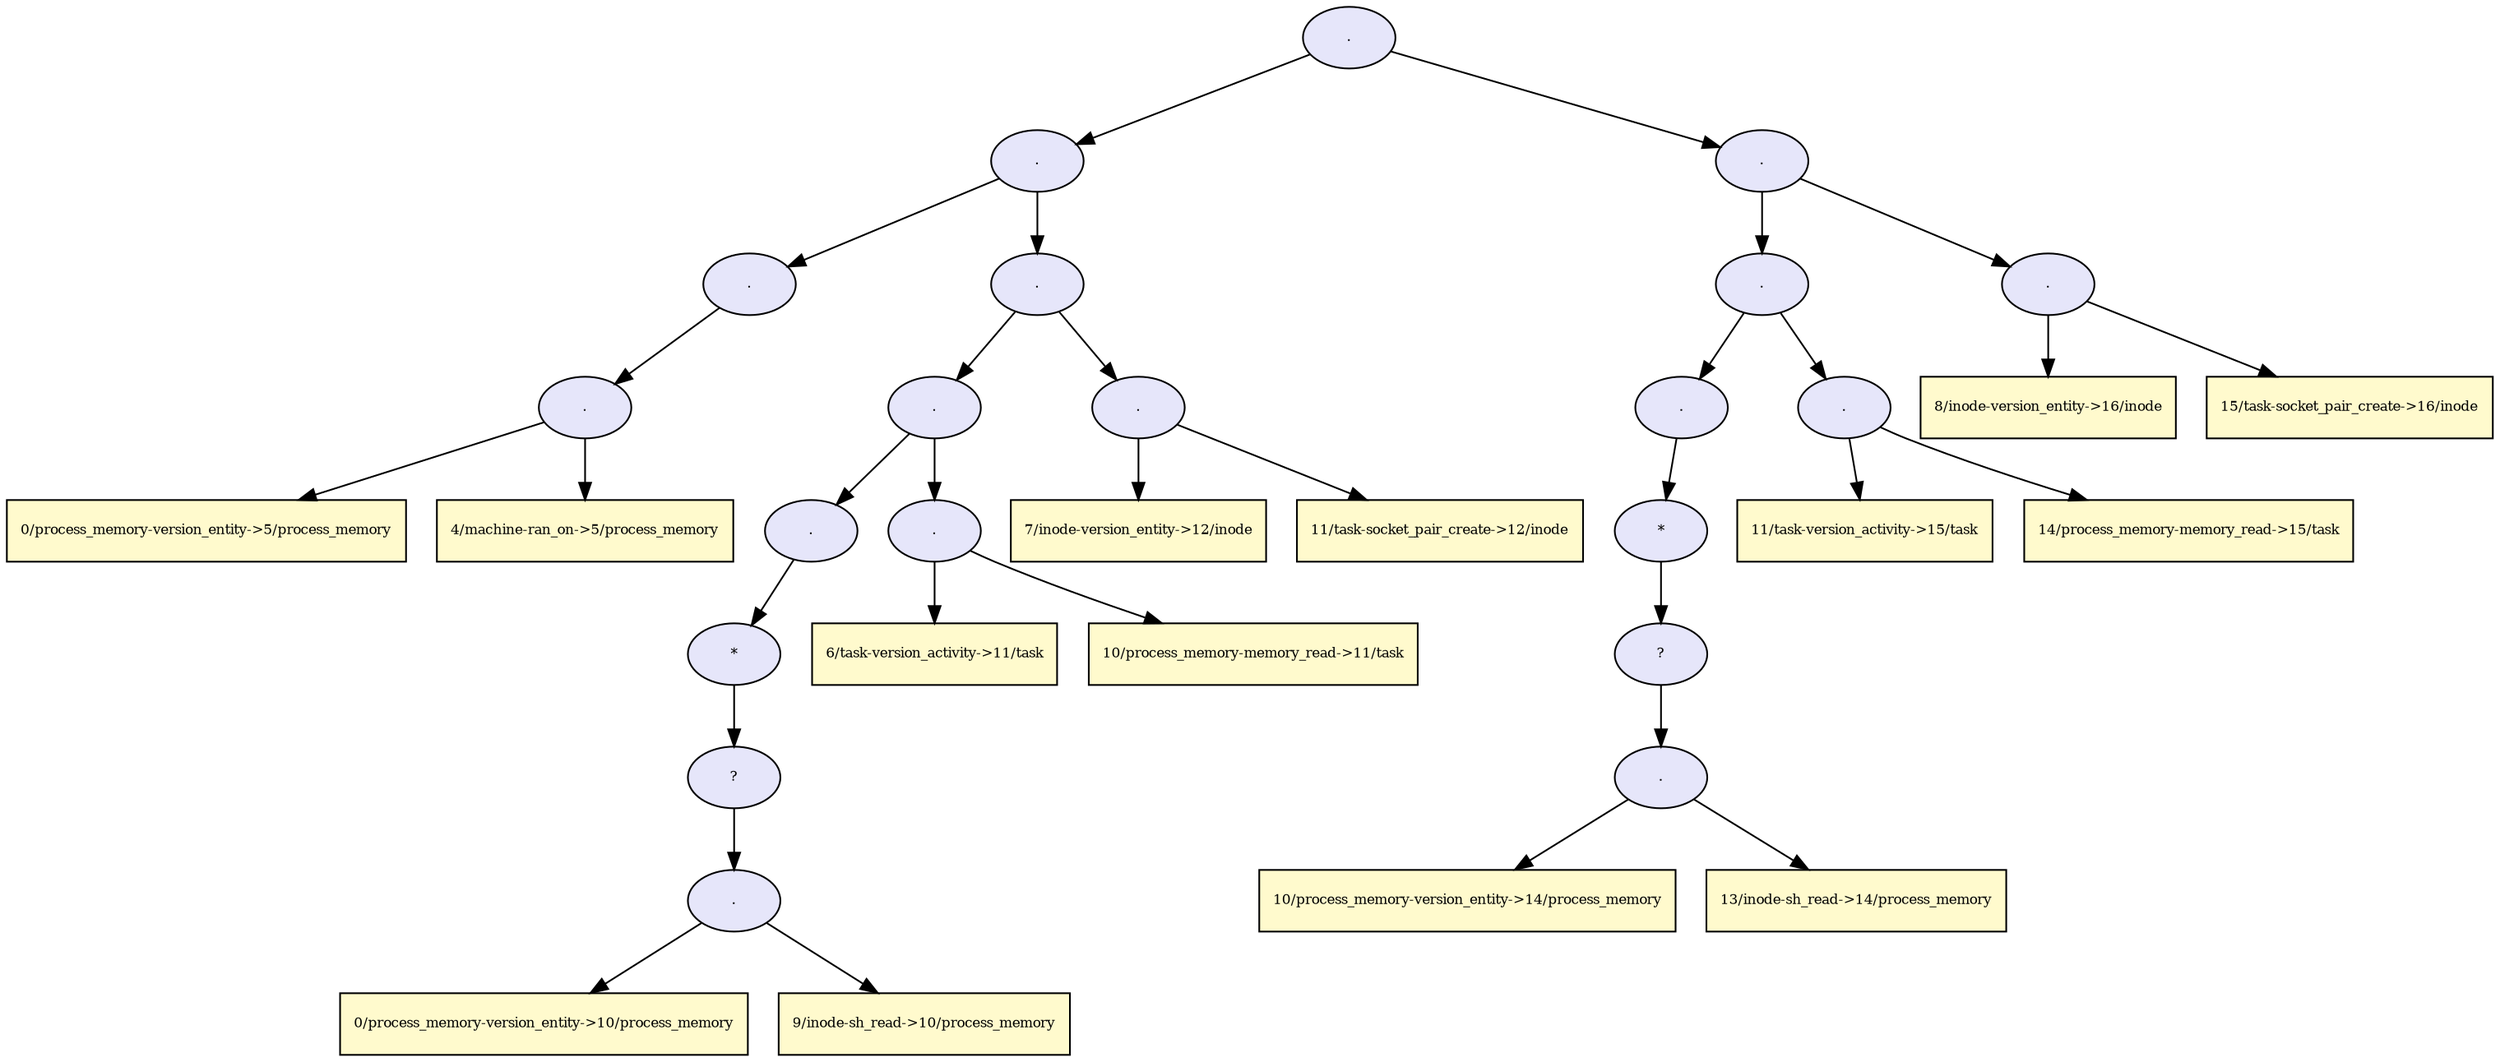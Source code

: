 digraph RGL__DirectedAdjacencyGraph {36[fontsize = 8,label = ".",shape = ellipse, fillcolor="#e6e6fa", style = filled]

36 -> 21[fontsize = 8, color="#000000"]

21[fontsize = 8,label = ".",shape = ellipse, fillcolor="#e6e6fa", style = filled]

21 -> 6[fontsize = 8, color="#000000"]

6[fontsize = 8,label = ".",shape = ellipse, fillcolor="#e6e6fa", style = filled]

6 -> 5[fontsize = 8, color="#000000"]

5[fontsize = 8,label = ".",shape = ellipse, fillcolor="#e6e6fa", style = filled]

5 -> 3[fontsize = 8, color="#000000"]

3[fontsize = 8,label = "0/process_memory-version_entity->5/process_memory",shape = rectangle, fillcolor="#fffacd", style = filled]

5 -> 4[fontsize = 8, color="#000000"]

4[fontsize = 8,label = "4/machine-ran_on->5/process_memory",shape = rectangle, fillcolor="#fffacd", style = filled]

21 -> 20[fontsize = 8, color="#000000"]

20[fontsize = 8,label = ".",shape = ellipse, fillcolor="#e6e6fa", style = filled]

20 -> 16[fontsize = 8, color="#000000"]

16[fontsize = 8,label = ".",shape = ellipse, fillcolor="#e6e6fa", style = filled]

16 -> 12[fontsize = 8, color="#000000"]

12[fontsize = 8,label = ".",shape = ellipse, fillcolor="#e6e6fa", style = filled]

12 -> 11[fontsize = 8, color="#000000"]

11[fontsize = 8,label = "*",shape = ellipse, fillcolor="#e6e6fa", style = filled]

11 -> 10[fontsize = 8, color="#000000"]

10[fontsize = 8,label = "?",shape = ellipse, fillcolor="#e6e6fa", style = filled]

10 -> 9[fontsize = 8, color="#000000"]

9[fontsize = 8,label = ".",shape = ellipse, fillcolor="#e6e6fa", style = filled]

9 -> 7[fontsize = 8, color="#000000"]

7[fontsize = 8,label = "0/process_memory-version_entity->10/process_memory",shape = rectangle, fillcolor="#fffacd", style = filled]

9 -> 8[fontsize = 8, color="#000000"]

8[fontsize = 8,label = "9/inode-sh_read->10/process_memory",shape = rectangle, fillcolor="#fffacd", style = filled]

16 -> 15[fontsize = 8, color="#000000"]

15[fontsize = 8,label = ".",shape = ellipse, fillcolor="#e6e6fa", style = filled]

15 -> 13[fontsize = 8, color="#000000"]

13[fontsize = 8,label = "6/task-version_activity->11/task",shape = rectangle, fillcolor="#fffacd", style = filled]

15 -> 14[fontsize = 8, color="#000000"]

14[fontsize = 8,label = "10/process_memory-memory_read->11/task",shape = rectangle, fillcolor="#fffacd", style = filled]

20 -> 19[fontsize = 8, color="#000000"]

19[fontsize = 8,label = ".",shape = ellipse, fillcolor="#e6e6fa", style = filled]

19 -> 17[fontsize = 8, color="#000000"]

17[fontsize = 8,label = "7/inode-version_entity->12/inode",shape = rectangle, fillcolor="#fffacd", style = filled]

19 -> 18[fontsize = 8, color="#000000"]

18[fontsize = 8,label = "11/task-socket_pair_create->12/inode",shape = rectangle, fillcolor="#fffacd", style = filled]

36 -> 35[fontsize = 8, color="#000000"]

35[fontsize = 8,label = ".",shape = ellipse, fillcolor="#e6e6fa", style = filled]

35 -> 31[fontsize = 8, color="#000000"]

31[fontsize = 8,label = ".",shape = ellipse, fillcolor="#e6e6fa", style = filled]

31 -> 27[fontsize = 8, color="#000000"]

27[fontsize = 8,label = ".",shape = ellipse, fillcolor="#e6e6fa", style = filled]

27 -> 26[fontsize = 8, color="#000000"]

26[fontsize = 8,label = "*",shape = ellipse, fillcolor="#e6e6fa", style = filled]

26 -> 25[fontsize = 8, color="#000000"]

25[fontsize = 8,label = "?",shape = ellipse, fillcolor="#e6e6fa", style = filled]

25 -> 24[fontsize = 8, color="#000000"]

24[fontsize = 8,label = ".",shape = ellipse, fillcolor="#e6e6fa", style = filled]

24 -> 22[fontsize = 8, color="#000000"]

22[fontsize = 8,label = "10/process_memory-version_entity->14/process_memory",shape = rectangle, fillcolor="#fffacd", style = filled]

24 -> 23[fontsize = 8, color="#000000"]

23[fontsize = 8,label = "13/inode-sh_read->14/process_memory",shape = rectangle, fillcolor="#fffacd", style = filled]

31 -> 30[fontsize = 8, color="#000000"]

30[fontsize = 8,label = ".",shape = ellipse, fillcolor="#e6e6fa", style = filled]

30 -> 28[fontsize = 8, color="#000000"]

28[fontsize = 8,label = "11/task-version_activity->15/task",shape = rectangle, fillcolor="#fffacd", style = filled]

30 -> 29[fontsize = 8, color="#000000"]

29[fontsize = 8,label = "14/process_memory-memory_read->15/task",shape = rectangle, fillcolor="#fffacd", style = filled]

35 -> 34[fontsize = 8, color="#000000"]

34[fontsize = 8,label = ".",shape = ellipse, fillcolor="#e6e6fa", style = filled]

34 -> 32[fontsize = 8, color="#000000"]

32[fontsize = 8,label = "8/inode-version_entity->16/inode",shape = rectangle, fillcolor="#fffacd", style = filled]

34 -> 33[fontsize = 8, color="#000000"]

33[fontsize = 8,label = "15/task-socket_pair_create->16/inode",shape = rectangle, fillcolor="#fffacd", style = filled]

}